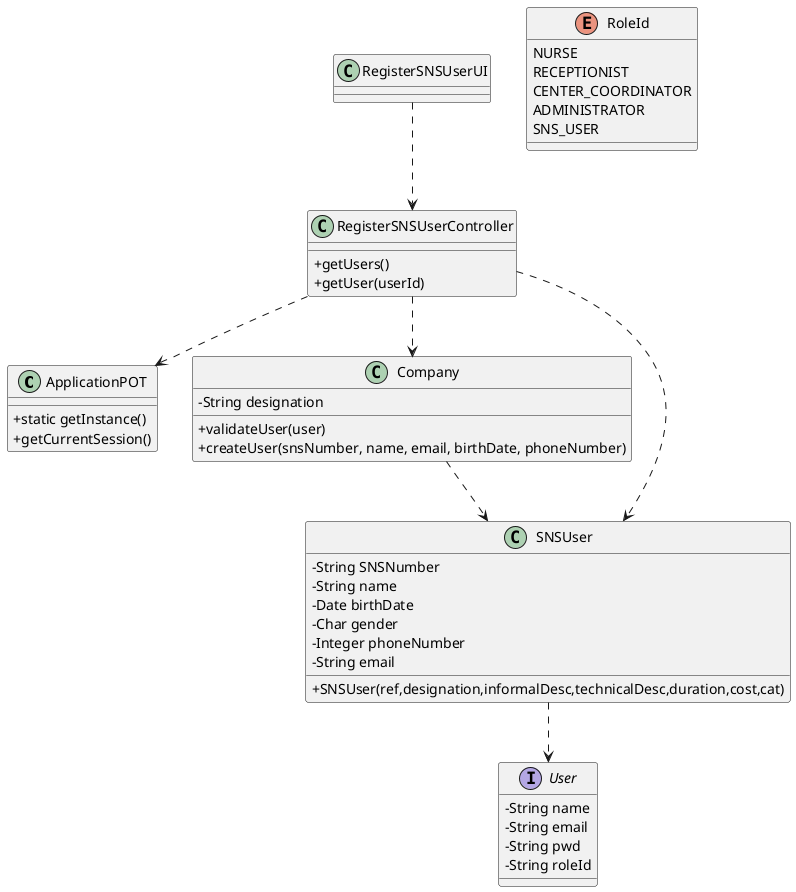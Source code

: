@startuml Class Diagram
skinparam classAttributeIconSize 0

class ApplicationPOT {
  + static getInstance()
  + getCurrentSession()
}

class Company {
  - String designation
  + validateUser(user)
  + createUser(snsNumber, name, email, birthDate, phoneNumber)
}

class RegisterSNSUserController {
  + getUsers()
  + getUser(userId)
}

class RegisterSNSUserUI { }

class SNSUser {
  - String SNSNumber
  - String name
  - Date birthDate
  - Char gender
  - Integer phoneNumber
  - String email
  + SNSUser(ref,designation,informalDesc,technicalDesc,duration,cost,cat)
}

interface User {
  - String name
  - String email
  - String pwd
  - String roleId
}

enum RoleId {
  NURSE
  RECEPTIONIST
  CENTER_COORDINATOR
  ADMINISTRATOR
  SNS_USER
}

' class UserSession {
'   + getUserEmail()
' }

Company ..> SNSUser

RegisterSNSUserController ..> ApplicationPOT
RegisterSNSUserController ..> Company
RegisterSNSUserController ..> SNSUser
' RegisterSNSUserController ..> UserSession

RegisterSNSUserUI ..> RegisterSNSUserController

SNSUser ..> User

@enduml